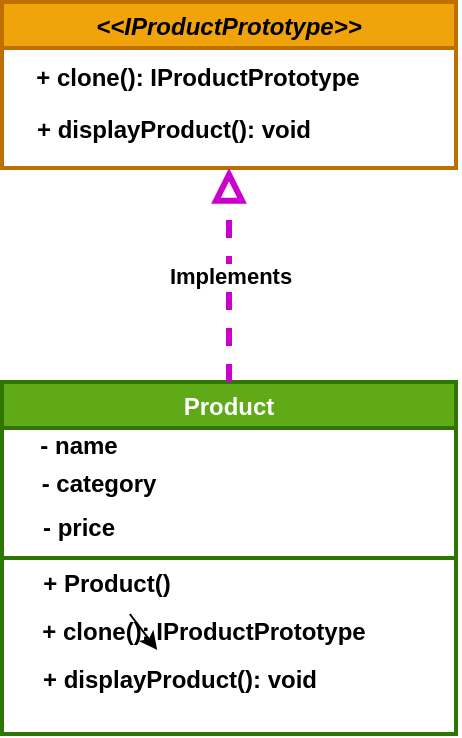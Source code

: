<mxfile>
    <diagram id="emSXI8KHFW9c7kXzJlv1" name="Page-1">
        <mxGraphModel dx="515" dy="417" grid="0" gridSize="10" guides="1" tooltips="1" connect="1" arrows="1" fold="1" page="1" pageScale="1" pageWidth="850" pageHeight="1100" background="#ffffff" math="0" shadow="0">
            <root>
                <mxCell id="0"/>
                <mxCell id="1" parent="0"/>
                <mxCell id="2" value="&lt;&lt;IProductPrototype&gt;&gt;" style="swimlane;strokeWidth=2;strokeColor=#BD7000;fillColor=#f0a30a;fontColor=#000000;fontStyle=3" vertex="1" parent="1">
                    <mxGeometry x="179" y="29" width="227" height="83" as="geometry"/>
                </mxCell>
                <mxCell id="3" value="&lt;b&gt;+ clone(): IProductPrototype&lt;/b&gt;" style="text;html=1;strokeColor=none;fillColor=none;align=center;verticalAlign=middle;whiteSpace=wrap;rounded=0;strokeWidth=2;fontColor=#000000;" vertex="1" parent="2">
                    <mxGeometry y="23" width="196" height="30" as="geometry"/>
                </mxCell>
                <mxCell id="4" value="&lt;b&gt;+ displayProduct(): void&lt;/b&gt;" style="text;html=1;strokeColor=none;fillColor=none;align=center;verticalAlign=middle;whiteSpace=wrap;rounded=0;strokeWidth=2;fontColor=#000000;" vertex="1" parent="2">
                    <mxGeometry x="12" y="49" width="148" height="30" as="geometry"/>
                </mxCell>
                <mxCell id="10" value="Product" style="swimlane;strokeWidth=2;strokeColor=#2D7600;fillColor=#60a917;fontColor=#ffffff;fontStyle=1" vertex="1" parent="1">
                    <mxGeometry x="179" y="219" width="227" height="176" as="geometry"/>
                </mxCell>
                <mxCell id="11" value="&lt;b&gt;+ clone(): IProductPrototype&lt;/b&gt;" style="text;html=1;strokeColor=none;fillColor=none;align=center;verticalAlign=middle;whiteSpace=wrap;rounded=0;strokeWidth=2;fontColor=#000000;" vertex="1" parent="10">
                    <mxGeometry x="3" y="110" width="196" height="30" as="geometry"/>
                </mxCell>
                <mxCell id="12" value="&lt;b&gt;+ displayProduct(): void&lt;/b&gt;" style="text;html=1;strokeColor=none;fillColor=none;align=center;verticalAlign=middle;whiteSpace=wrap;rounded=0;strokeWidth=2;fontColor=#000000;" vertex="1" parent="10">
                    <mxGeometry x="15" y="134" width="148" height="30" as="geometry"/>
                </mxCell>
                <mxCell id="16" value="" style="edgeStyle=none;html=1;" edge="1" parent="10" source="15" target="12">
                    <mxGeometry relative="1" as="geometry"/>
                </mxCell>
                <mxCell id="15" value="&lt;b&gt;+ Product()&lt;/b&gt;" style="text;html=1;strokeColor=none;fillColor=none;align=center;verticalAlign=middle;whiteSpace=wrap;rounded=0;strokeWidth=2;fontColor=#000000;" vertex="1" parent="10">
                    <mxGeometry x="17" y="86" width="71" height="30" as="geometry"/>
                </mxCell>
                <mxCell id="20" value="&lt;b&gt;- name&lt;/b&gt;" style="text;html=1;strokeColor=none;fillColor=none;align=center;verticalAlign=middle;whiteSpace=wrap;rounded=0;strokeWidth=2;fontColor=#000000;" vertex="1" parent="10">
                    <mxGeometry x="3" y="17" width="71" height="30" as="geometry"/>
                </mxCell>
                <mxCell id="22" value="&lt;b&gt;- price&lt;/b&gt;" style="text;html=1;strokeColor=none;fillColor=none;align=center;verticalAlign=middle;whiteSpace=wrap;rounded=0;strokeWidth=2;fontColor=#000000;" vertex="1" parent="10">
                    <mxGeometry x="3" y="58" width="71" height="30" as="geometry"/>
                </mxCell>
                <mxCell id="21" value="&lt;b&gt;- category&lt;/b&gt;" style="text;html=1;strokeColor=none;fillColor=none;align=center;verticalAlign=middle;whiteSpace=wrap;rounded=0;strokeWidth=2;fontColor=#000000;" vertex="1" parent="10">
                    <mxGeometry x="13" y="36" width="71" height="30" as="geometry"/>
                </mxCell>
                <mxCell id="19" value="" style="endArrow=none;html=1;exitX=0;exitY=0.5;exitDx=0;exitDy=0;entryX=1;entryY=0.5;entryDx=0;entryDy=0;strokeWidth=2;fillColor=#60a917;strokeColor=#2D7600;" edge="1" parent="1" source="10" target="10">
                    <mxGeometry width="50" height="50" relative="1" as="geometry">
                        <mxPoint x="248" y="235" as="sourcePoint"/>
                        <mxPoint x="298" y="185" as="targetPoint"/>
                    </mxGeometry>
                </mxCell>
                <mxCell id="23" value="" style="endArrow=block;html=1;strokeWidth=3;entryX=0.5;entryY=1;entryDx=0;entryDy=0;exitX=0.5;exitY=0;exitDx=0;exitDy=0;strokeColor=#CC00CC;endFill=0;endSize=10;dashed=1;" edge="1" parent="1" source="10" target="2">
                    <mxGeometry relative="1" as="geometry">
                        <mxPoint x="224" y="216" as="sourcePoint"/>
                        <mxPoint x="324" y="216" as="targetPoint"/>
                    </mxGeometry>
                </mxCell>
                <mxCell id="24" value="&lt;span style=&quot;background-color: rgb(255, 255, 255);&quot;&gt;Implements&lt;/span&gt;" style="edgeLabel;resizable=0;html=1;align=center;verticalAlign=middle;fontColor=#000000;fontStyle=1" connectable="0" vertex="1" parent="23">
                    <mxGeometry relative="1" as="geometry"/>
                </mxCell>
            </root>
        </mxGraphModel>
    </diagram>
</mxfile>